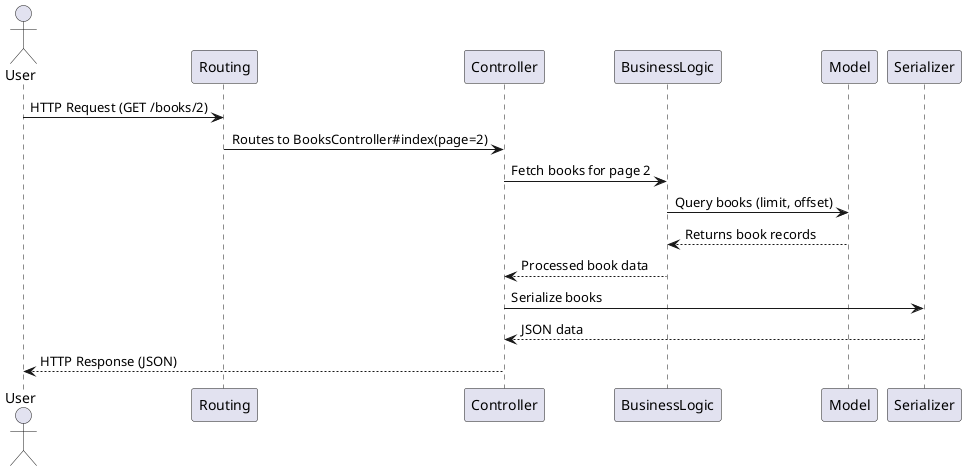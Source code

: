@startuml
actor User

participant "Routing" as Routing
participant "Controller" as Controller
participant "BusinessLogic" as BusinessLogic
participant "Model" as Model
participant "Serializer" as Serializer

User -> Routing: HTTP Request (GET /books/2)
Routing -> Controller: Routes to BooksController#index(page=2)

Controller -> BusinessLogic: Fetch books for page 2
BusinessLogic -> Model: Query books (limit, offset)
Model --> BusinessLogic: Returns book records
BusinessLogic --> Controller: Processed book data

Controller -> Serializer: Serialize books
Serializer --> Controller: JSON data
Controller --> User: HTTP Response (JSON)

@enduml
